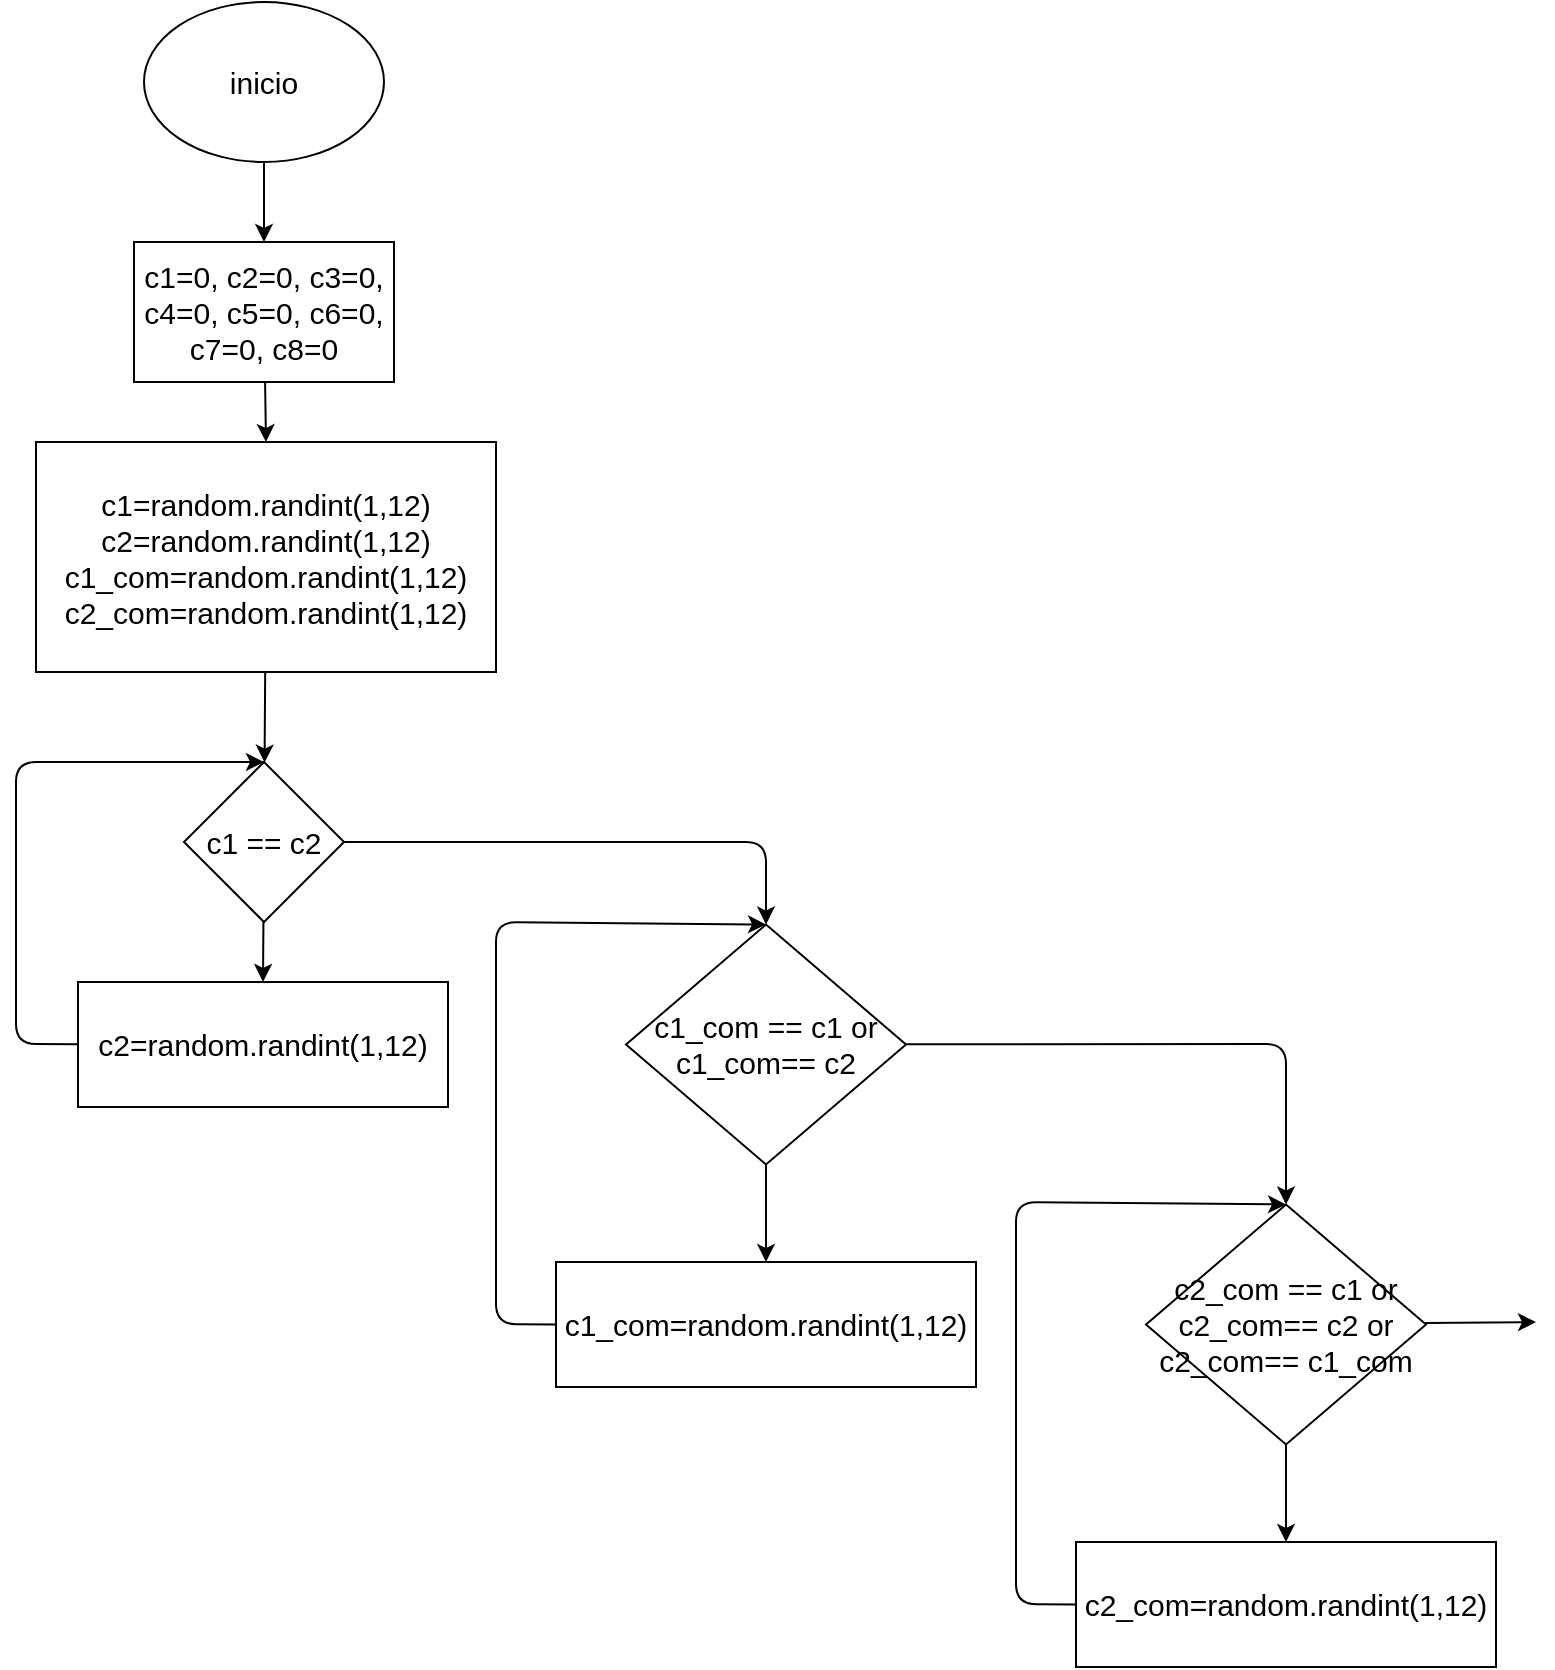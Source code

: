 <mxfile>
    <diagram id="YarAuCnEy327-GBLZ_vi" name="Page-1">
        <mxGraphModel dx="1152" dy="790" grid="1" gridSize="10" guides="1" tooltips="1" connect="1" arrows="1" fold="1" page="1" pageScale="1" pageWidth="827" pageHeight="1169" math="0" shadow="0">
            <root>
                <mxCell id="0"/>
                <mxCell id="1" parent="0"/>
                <mxCell id="6" value="" style="edgeStyle=none;html=1;fontSize=15;" edge="1" parent="1" source="2" target="5">
                    <mxGeometry relative="1" as="geometry"/>
                </mxCell>
                <mxCell id="2" value="inicio" style="ellipse;whiteSpace=wrap;html=1;fontSize=15;" vertex="1" parent="1">
                    <mxGeometry x="354" y="240" width="120" height="80" as="geometry"/>
                </mxCell>
                <mxCell id="10" value="" style="edgeStyle=none;html=1;fontSize=15;entryX=0.5;entryY=0;entryDx=0;entryDy=0;" edge="1" parent="1" source="5" target="13">
                    <mxGeometry relative="1" as="geometry">
                        <mxPoint x="414" y="360" as="targetPoint"/>
                    </mxGeometry>
                </mxCell>
                <mxCell id="5" value="c1=0, c2=0, c3=0, c4=0, c5=0, c6=0, c7=0, c8=0" style="whiteSpace=wrap;html=1;fontSize=15;" vertex="1" parent="1">
                    <mxGeometry x="349" y="360" width="130" height="70" as="geometry"/>
                </mxCell>
                <mxCell id="16" value="" style="edgeStyle=none;html=1;fontSize=15;" edge="1" parent="1" source="13" target="15">
                    <mxGeometry relative="1" as="geometry"/>
                </mxCell>
                <mxCell id="13" value="c1=random.randint(1,12)&lt;br&gt;c2=random.randint(1,12)&lt;br&gt;c1_com=random.randint(1,12)&lt;br&gt;c2_com=random.randint(1,12)" style="whiteSpace=wrap;html=1;fontSize=15;" vertex="1" parent="1">
                    <mxGeometry x="300" y="460" width="230" height="115" as="geometry"/>
                </mxCell>
                <mxCell id="20" style="edgeStyle=none;html=1;entryX=0.5;entryY=0;entryDx=0;entryDy=0;fontSize=15;" edge="1" parent="1" source="15" target="19">
                    <mxGeometry relative="1" as="geometry"/>
                </mxCell>
                <mxCell id="24" value="" style="edgeStyle=none;html=1;fontSize=15;entryX=0.5;entryY=0;entryDx=0;entryDy=0;" edge="1" parent="1" source="15" target="30">
                    <mxGeometry relative="1" as="geometry">
                        <mxPoint x="660" y="720" as="targetPoint"/>
                        <Array as="points">
                            <mxPoint x="665" y="660"/>
                        </Array>
                    </mxGeometry>
                </mxCell>
                <mxCell id="15" value="c1 == c2" style="rhombus;whiteSpace=wrap;html=1;fontSize=15;" vertex="1" parent="1">
                    <mxGeometry x="374" y="620" width="80" height="80" as="geometry"/>
                </mxCell>
                <mxCell id="25" style="edgeStyle=none;html=1;fontSize=15;entryX=0.5;entryY=0;entryDx=0;entryDy=0;" edge="1" parent="1" source="19" target="15">
                    <mxGeometry relative="1" as="geometry">
                        <mxPoint x="290" y="580" as="targetPoint"/>
                        <Array as="points">
                            <mxPoint x="290" y="761"/>
                            <mxPoint x="290" y="620"/>
                        </Array>
                    </mxGeometry>
                </mxCell>
                <mxCell id="19" value="&lt;span&gt;c2=random.randint(1,12)&lt;/span&gt;" style="whiteSpace=wrap;html=1;fontSize=15;" vertex="1" parent="1">
                    <mxGeometry x="321" y="730" width="185" height="62.5" as="geometry"/>
                </mxCell>
                <mxCell id="28" style="edgeStyle=none;html=1;entryX=0.5;entryY=0;entryDx=0;entryDy=0;fontSize=15;exitX=0.5;exitY=1;exitDx=0;exitDy=0;" edge="1" parent="1" source="30" target="32">
                    <mxGeometry relative="1" as="geometry"/>
                </mxCell>
                <mxCell id="29" value="" style="edgeStyle=none;html=1;fontSize=15;entryX=0.5;entryY=0;entryDx=0;entryDy=0;" edge="1" parent="1" source="30" target="35">
                    <mxGeometry relative="1" as="geometry">
                        <mxPoint x="970" y="760" as="targetPoint"/>
                        <Array as="points">
                            <mxPoint x="925" y="761"/>
                        </Array>
                    </mxGeometry>
                </mxCell>
                <mxCell id="30" value="c1_com == c1 or c1_com== c2" style="rhombus;whiteSpace=wrap;html=1;fontSize=15;" vertex="1" parent="1">
                    <mxGeometry x="595" y="701.25" width="140" height="120" as="geometry"/>
                </mxCell>
                <mxCell id="31" style="edgeStyle=none;html=1;fontSize=15;entryX=0.5;entryY=0;entryDx=0;entryDy=0;exitX=0;exitY=0.5;exitDx=0;exitDy=0;" edge="1" parent="1" source="32" target="30">
                    <mxGeometry relative="1" as="geometry">
                        <mxPoint x="540" y="680" as="targetPoint"/>
                        <Array as="points">
                            <mxPoint x="530" y="901"/>
                            <mxPoint x="530" y="700"/>
                        </Array>
                    </mxGeometry>
                </mxCell>
                <mxCell id="32" value="&lt;span&gt;c1_com=random.randint(1,12)&lt;/span&gt;" style="whiteSpace=wrap;html=1;fontSize=15;" vertex="1" parent="1">
                    <mxGeometry x="560" y="870" width="210" height="62.5" as="geometry"/>
                </mxCell>
                <mxCell id="33" style="edgeStyle=none;html=1;entryX=0.5;entryY=0;entryDx=0;entryDy=0;fontSize=15;exitX=0.5;exitY=1;exitDx=0;exitDy=0;" edge="1" parent="1" source="35" target="37">
                    <mxGeometry relative="1" as="geometry"/>
                </mxCell>
                <mxCell id="34" value="" style="edgeStyle=none;html=1;fontSize=15;" edge="1" parent="1" source="35">
                    <mxGeometry relative="1" as="geometry">
                        <mxPoint x="1050" y="900" as="targetPoint"/>
                    </mxGeometry>
                </mxCell>
                <mxCell id="35" value="c2_com == c1 or c2_com== c2 or c2_com== c1_com" style="rhombus;whiteSpace=wrap;html=1;fontSize=15;" vertex="1" parent="1">
                    <mxGeometry x="855" y="841.25" width="140" height="120" as="geometry"/>
                </mxCell>
                <mxCell id="36" style="edgeStyle=none;html=1;fontSize=15;entryX=0.5;entryY=0;entryDx=0;entryDy=0;exitX=0;exitY=0.5;exitDx=0;exitDy=0;" edge="1" parent="1" source="37" target="35">
                    <mxGeometry relative="1" as="geometry">
                        <mxPoint x="800" y="820" as="targetPoint"/>
                        <Array as="points">
                            <mxPoint x="790" y="1041"/>
                            <mxPoint x="790" y="840"/>
                        </Array>
                    </mxGeometry>
                </mxCell>
                <mxCell id="37" value="&lt;span&gt;c2_com=random.randint(1,12)&lt;/span&gt;" style="whiteSpace=wrap;html=1;fontSize=15;" vertex="1" parent="1">
                    <mxGeometry x="820" y="1010" width="210" height="62.5" as="geometry"/>
                </mxCell>
            </root>
        </mxGraphModel>
    </diagram>
</mxfile>